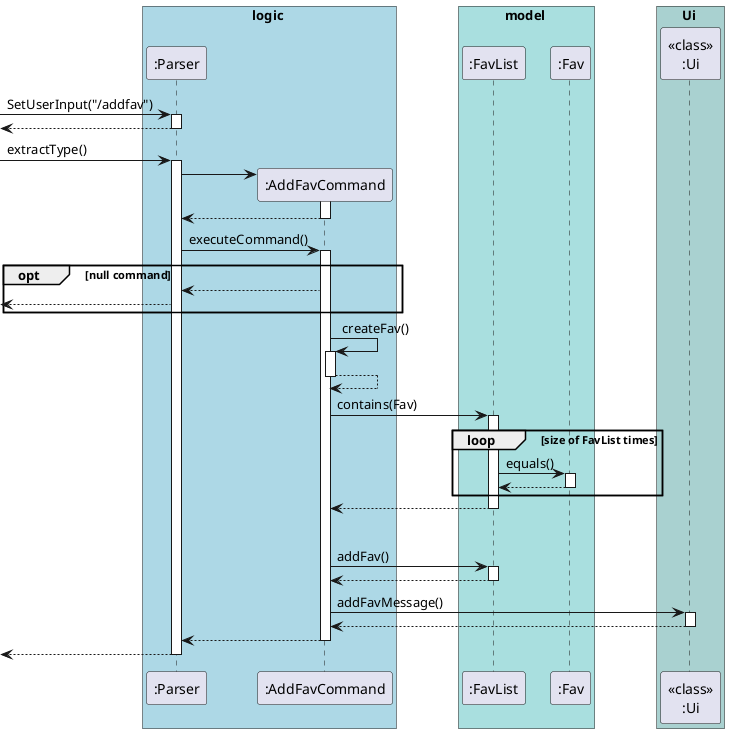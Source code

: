 @startuml
skinparam BoxPadding 30
box logic #LightBlue
participant ":Parser"
participant ":AddFavCommand"
end box
box model #A9DFDF
participant ":FavList"
participant ":Fav"
end box
box Ui #A9D1D0
participant "<<class>>\n:Ui"
end box
[-> ":Parser" : SetUserInput("/addfav")
activate ":Parser"
[<-- ":Parser"
deactivate ":Parser"
[-> ":Parser" : extractType()
activate ":Parser"
create ":AddFavCommand"
":Parser" -> ":AddFavCommand"
activate ":AddFavCommand"
":AddFavCommand" --> ":Parser"
deactivate ":AddFavCommand"
":Parser" -> ":AddFavCommand" : executeCommand()
activate ":AddFavCommand"
opt null command
    ":AddFavCommand" --> ":Parser"
    [<--":Parser"
end
":AddFavCommand" -> ":AddFavCommand" : createFav()
activate ":AddFavCommand"

'alt description empty
'    create ":Fav"
'    ":AddFavCommand" -> ":Fav" : new Fav(command, command)
'     activate ":Fav"
'    ":Fav" --> ":AddFavCommand"
'    deactivate ":Fav"
'else description not empty
'    create ":Fav"
'    ":AddFavCommand" -> ":Fav" : new Fav(command, desc)
'     activate ":Fav"
'    ":Fav" --> ":AddFavCommand"
'    deactivate ":Fav"
'end

":AddFavCommand" --> ":AddFavCommand"
deactivate ":AddFavCommand"
":AddFavCommand" -> ":FavList" : contains(Fav)
activate ":FavList"
loop size of FavList times
    ":FavList" -> ":Fav" : equals()
     activate ":Fav" 
    ":Fav" --> ":FavList"
    deactivate ":Fav"
end

":FavList" --> ":AddFavCommand"
deactivate ":FavList"
opt no duplicate Fav
    ":AddFavCommand" -> ":FavList" : addFav()
    activate ":FavList"
    ":FavList" --> ":AddFavCommand"
    deactivate ":FavList"
    ":AddFavCommand" -> "<<class>>\n:Ui" : addFavMessage()
    activate "<<class>>\n:Ui"
    "<<class>>\n:Ui" --> ":AddFavCommand"
    deactivate "<<class>>\n:Ui"
    ":AddFavCommand" --> ":Parser"
    deactivate ":AddFavCommand"
    [<--":Parser"
    deactivate ":Parser"

@enduml